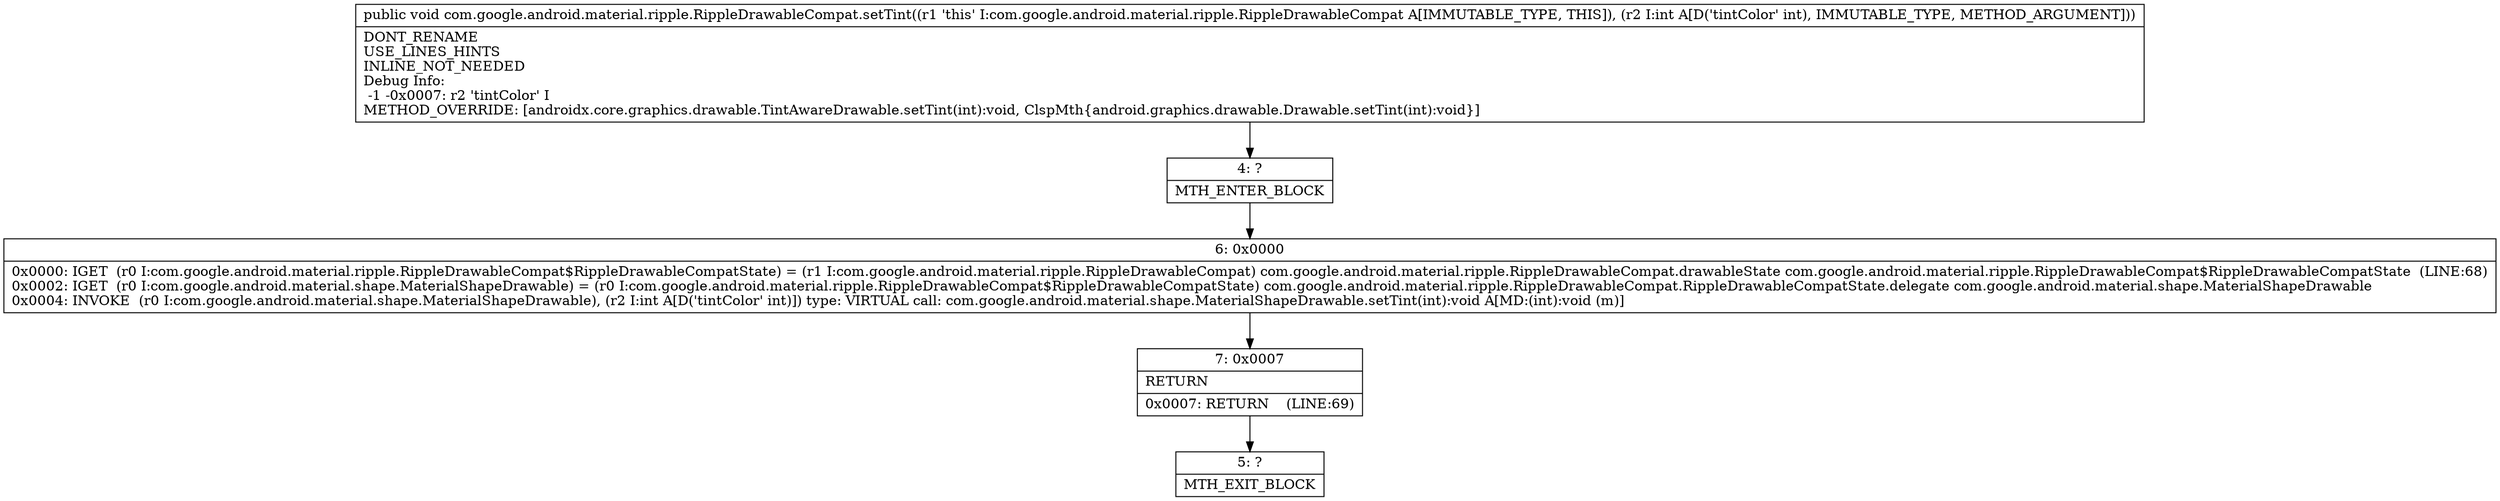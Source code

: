 digraph "CFG forcom.google.android.material.ripple.RippleDrawableCompat.setTint(I)V" {
Node_4 [shape=record,label="{4\:\ ?|MTH_ENTER_BLOCK\l}"];
Node_6 [shape=record,label="{6\:\ 0x0000|0x0000: IGET  (r0 I:com.google.android.material.ripple.RippleDrawableCompat$RippleDrawableCompatState) = (r1 I:com.google.android.material.ripple.RippleDrawableCompat) com.google.android.material.ripple.RippleDrawableCompat.drawableState com.google.android.material.ripple.RippleDrawableCompat$RippleDrawableCompatState  (LINE:68)\l0x0002: IGET  (r0 I:com.google.android.material.shape.MaterialShapeDrawable) = (r0 I:com.google.android.material.ripple.RippleDrawableCompat$RippleDrawableCompatState) com.google.android.material.ripple.RippleDrawableCompat.RippleDrawableCompatState.delegate com.google.android.material.shape.MaterialShapeDrawable \l0x0004: INVOKE  (r0 I:com.google.android.material.shape.MaterialShapeDrawable), (r2 I:int A[D('tintColor' int)]) type: VIRTUAL call: com.google.android.material.shape.MaterialShapeDrawable.setTint(int):void A[MD:(int):void (m)]\l}"];
Node_7 [shape=record,label="{7\:\ 0x0007|RETURN\l|0x0007: RETURN    (LINE:69)\l}"];
Node_5 [shape=record,label="{5\:\ ?|MTH_EXIT_BLOCK\l}"];
MethodNode[shape=record,label="{public void com.google.android.material.ripple.RippleDrawableCompat.setTint((r1 'this' I:com.google.android.material.ripple.RippleDrawableCompat A[IMMUTABLE_TYPE, THIS]), (r2 I:int A[D('tintColor' int), IMMUTABLE_TYPE, METHOD_ARGUMENT]))  | DONT_RENAME\lUSE_LINES_HINTS\lINLINE_NOT_NEEDED\lDebug Info:\l  \-1 \-0x0007: r2 'tintColor' I\lMETHOD_OVERRIDE: [androidx.core.graphics.drawable.TintAwareDrawable.setTint(int):void, ClspMth\{android.graphics.drawable.Drawable.setTint(int):void\}]\l}"];
MethodNode -> Node_4;Node_4 -> Node_6;
Node_6 -> Node_7;
Node_7 -> Node_5;
}

